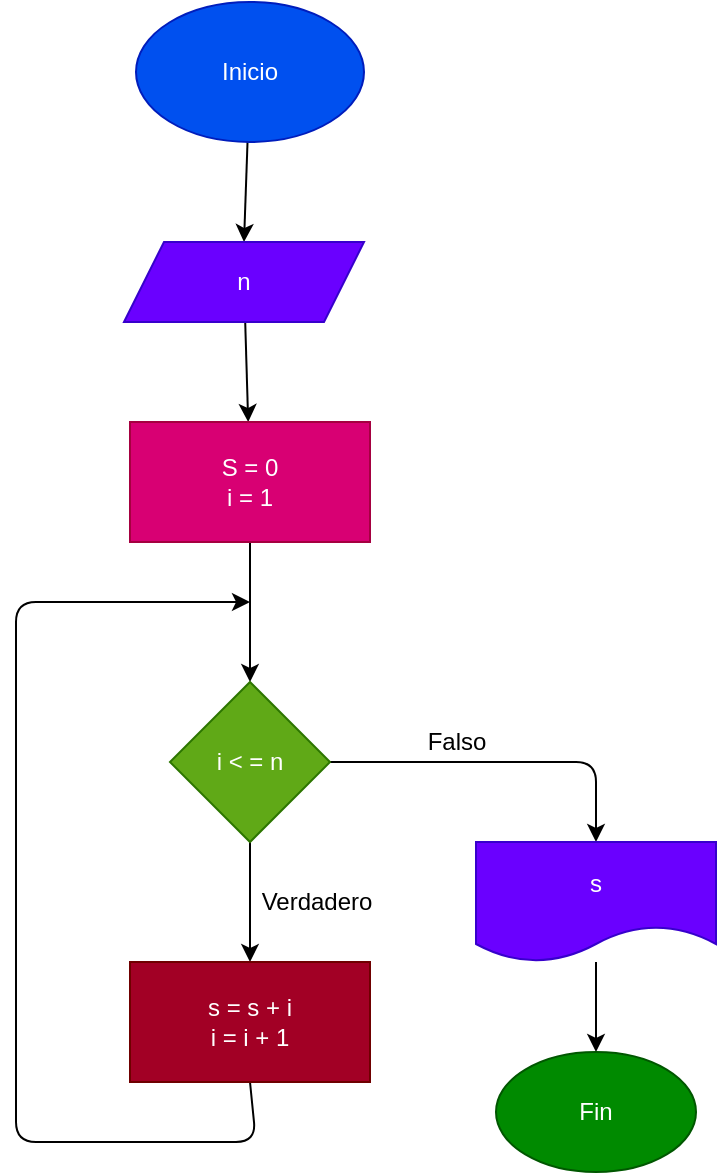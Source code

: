 <mxfile>
    <diagram id="--2v5orqUqcylmhvdBlg" name="Página-1">
        <mxGraphModel dx="576" dy="461" grid="1" gridSize="10" guides="1" tooltips="1" connect="1" arrows="1" fold="1" page="1" pageScale="1" pageWidth="827" pageHeight="1169" math="0" shadow="0">
            <root>
                <mxCell id="0"/>
                <mxCell id="1" parent="0"/>
                <mxCell id="5" style="edgeStyle=none;html=1;entryX=0.5;entryY=0;entryDx=0;entryDy=0;" edge="1" parent="1" source="2" target="4">
                    <mxGeometry relative="1" as="geometry"/>
                </mxCell>
                <mxCell id="2" value="Inicio" style="ellipse;whiteSpace=wrap;html=1;fillColor=#0050ef;fontColor=#ffffff;strokeColor=#001DBC;" vertex="1" parent="1">
                    <mxGeometry x="360" y="30" width="114" height="70" as="geometry"/>
                </mxCell>
                <mxCell id="7" style="edgeStyle=none;html=1;" edge="1" parent="1" source="4" target="6">
                    <mxGeometry relative="1" as="geometry"/>
                </mxCell>
                <mxCell id="4" value="n" style="shape=parallelogram;perimeter=parallelogramPerimeter;whiteSpace=wrap;html=1;fixedSize=1;fillColor=#6a00ff;fontColor=#ffffff;strokeColor=#3700CC;" vertex="1" parent="1">
                    <mxGeometry x="354" y="150" width="120" height="40" as="geometry"/>
                </mxCell>
                <mxCell id="9" style="edgeStyle=none;html=1;" edge="1" parent="1" source="6" target="8">
                    <mxGeometry relative="1" as="geometry"/>
                </mxCell>
                <mxCell id="6" value="S = 0&lt;br&gt;i = 1" style="rounded=0;whiteSpace=wrap;html=1;fillColor=#d80073;fontColor=#ffffff;strokeColor=#A50040;" vertex="1" parent="1">
                    <mxGeometry x="357" y="240" width="120" height="60" as="geometry"/>
                </mxCell>
                <mxCell id="11" style="edgeStyle=none;html=1;entryX=0.5;entryY=0;entryDx=0;entryDy=0;" edge="1" parent="1" source="8" target="10">
                    <mxGeometry relative="1" as="geometry"/>
                </mxCell>
                <mxCell id="14" style="edgeStyle=none;html=1;entryX=0.5;entryY=0;entryDx=0;entryDy=0;" edge="1" parent="1" source="8" target="13">
                    <mxGeometry relative="1" as="geometry">
                        <Array as="points">
                            <mxPoint x="590" y="410"/>
                        </Array>
                    </mxGeometry>
                </mxCell>
                <mxCell id="8" value="i &amp;lt; = n" style="rhombus;whiteSpace=wrap;html=1;fillColor=#60a917;fontColor=#ffffff;strokeColor=#2D7600;" vertex="1" parent="1">
                    <mxGeometry x="377" y="370" width="80" height="80" as="geometry"/>
                </mxCell>
                <mxCell id="12" style="edgeStyle=none;html=1;exitX=0.5;exitY=1;exitDx=0;exitDy=0;" edge="1" parent="1" source="10">
                    <mxGeometry relative="1" as="geometry">
                        <mxPoint x="417" y="330" as="targetPoint"/>
                        <Array as="points">
                            <mxPoint x="420" y="600"/>
                            <mxPoint x="300" y="600"/>
                            <mxPoint x="300" y="330"/>
                        </Array>
                    </mxGeometry>
                </mxCell>
                <mxCell id="10" value="s = s + i&lt;br&gt;i = i + 1" style="rounded=0;whiteSpace=wrap;html=1;fillColor=#a20025;fontColor=#ffffff;strokeColor=#6F0000;" vertex="1" parent="1">
                    <mxGeometry x="357" y="510" width="120" height="60" as="geometry"/>
                </mxCell>
                <mxCell id="18" style="edgeStyle=none;html=1;entryX=0.5;entryY=0;entryDx=0;entryDy=0;" edge="1" parent="1" source="13" target="17">
                    <mxGeometry relative="1" as="geometry"/>
                </mxCell>
                <mxCell id="13" value="s" style="shape=document;whiteSpace=wrap;html=1;boundedLbl=1;fillColor=#6a00ff;fontColor=#ffffff;strokeColor=#3700CC;" vertex="1" parent="1">
                    <mxGeometry x="530" y="450" width="120" height="60" as="geometry"/>
                </mxCell>
                <mxCell id="15" value="Falso" style="text;html=1;align=center;verticalAlign=middle;resizable=0;points=[];autosize=1;strokeColor=none;fillColor=none;" vertex="1" parent="1">
                    <mxGeometry x="495" y="385" width="50" height="30" as="geometry"/>
                </mxCell>
                <mxCell id="16" value="Verdadero" style="text;html=1;align=center;verticalAlign=middle;resizable=0;points=[];autosize=1;strokeColor=none;fillColor=none;" vertex="1" parent="1">
                    <mxGeometry x="410" y="465" width="80" height="30" as="geometry"/>
                </mxCell>
                <mxCell id="17" value="Fin" style="ellipse;whiteSpace=wrap;html=1;fillColor=#008a00;fontColor=#ffffff;strokeColor=#005700;" vertex="1" parent="1">
                    <mxGeometry x="540" y="555" width="100" height="60" as="geometry"/>
                </mxCell>
            </root>
        </mxGraphModel>
    </diagram>
</mxfile>